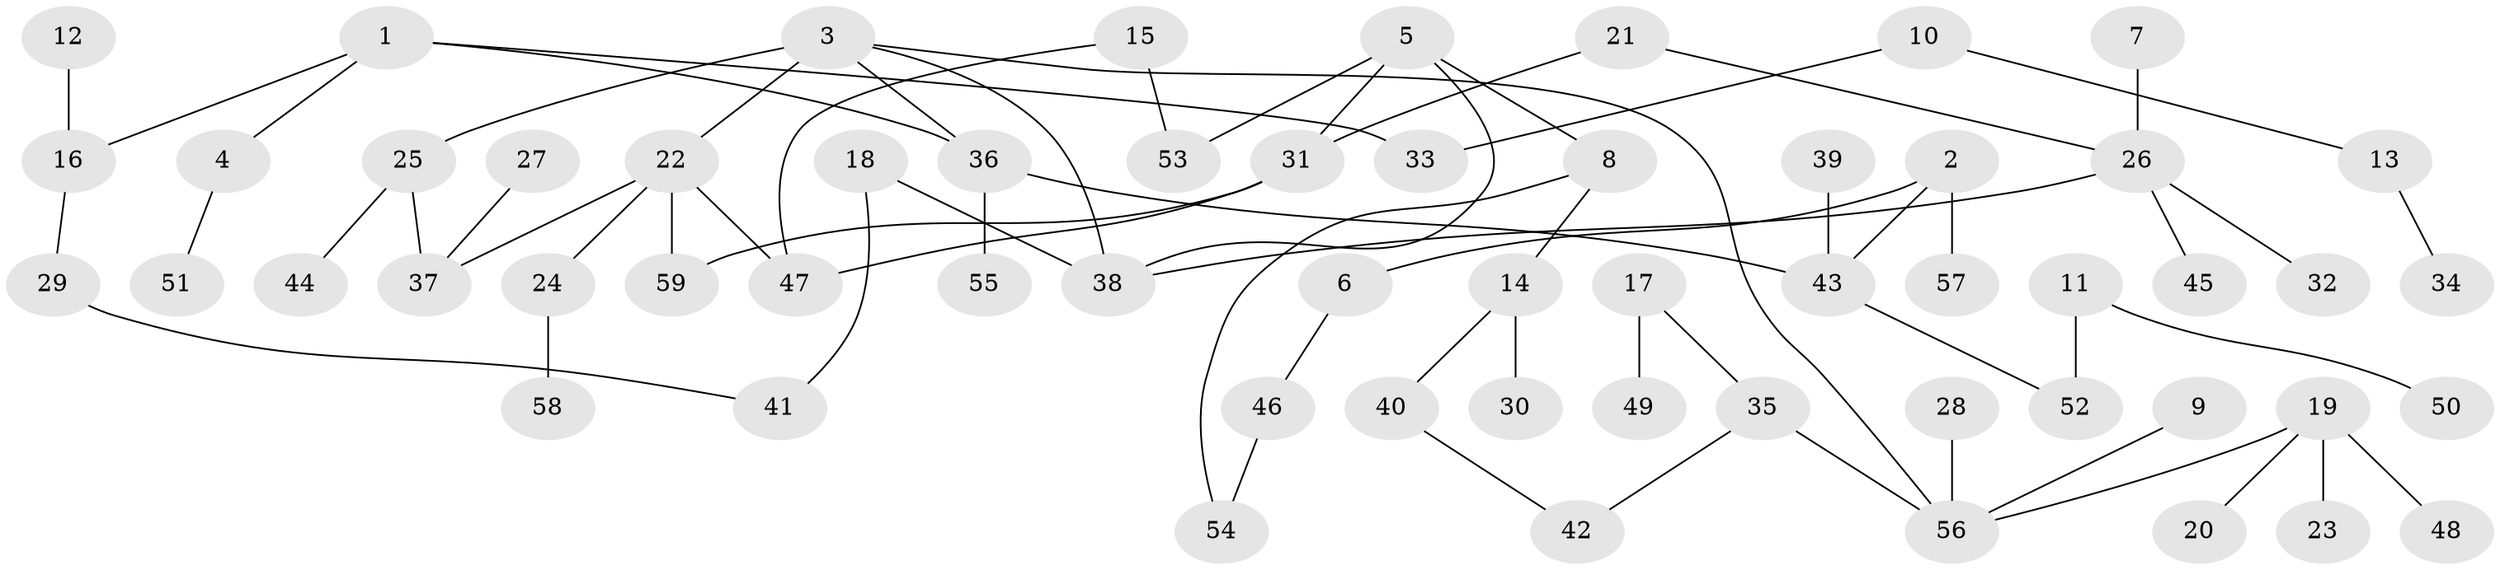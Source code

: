 // original degree distribution, {6: 0.02564102564102564, 7: 0.017094017094017096, 5: 0.042735042735042736, 1: 0.4017094017094017, 4: 0.05982905982905983, 3: 0.10256410256410256, 2: 0.3504273504273504}
// Generated by graph-tools (version 1.1) at 2025/01/03/09/25 03:01:02]
// undirected, 59 vertices, 66 edges
graph export_dot {
graph [start="1"]
  node [color=gray90,style=filled];
  1;
  2;
  3;
  4;
  5;
  6;
  7;
  8;
  9;
  10;
  11;
  12;
  13;
  14;
  15;
  16;
  17;
  18;
  19;
  20;
  21;
  22;
  23;
  24;
  25;
  26;
  27;
  28;
  29;
  30;
  31;
  32;
  33;
  34;
  35;
  36;
  37;
  38;
  39;
  40;
  41;
  42;
  43;
  44;
  45;
  46;
  47;
  48;
  49;
  50;
  51;
  52;
  53;
  54;
  55;
  56;
  57;
  58;
  59;
  1 -- 4 [weight=1.0];
  1 -- 16 [weight=1.0];
  1 -- 33 [weight=1.0];
  1 -- 36 [weight=1.0];
  2 -- 6 [weight=1.0];
  2 -- 43 [weight=1.0];
  2 -- 57 [weight=1.0];
  3 -- 22 [weight=2.0];
  3 -- 25 [weight=1.0];
  3 -- 36 [weight=1.0];
  3 -- 38 [weight=1.0];
  3 -- 56 [weight=1.0];
  4 -- 51 [weight=1.0];
  5 -- 8 [weight=1.0];
  5 -- 31 [weight=1.0];
  5 -- 38 [weight=1.0];
  5 -- 53 [weight=1.0];
  6 -- 46 [weight=1.0];
  7 -- 26 [weight=1.0];
  8 -- 14 [weight=1.0];
  8 -- 54 [weight=1.0];
  9 -- 56 [weight=1.0];
  10 -- 13 [weight=1.0];
  10 -- 33 [weight=1.0];
  11 -- 50 [weight=1.0];
  11 -- 52 [weight=1.0];
  12 -- 16 [weight=1.0];
  13 -- 34 [weight=1.0];
  14 -- 30 [weight=1.0];
  14 -- 40 [weight=1.0];
  15 -- 47 [weight=1.0];
  15 -- 53 [weight=1.0];
  16 -- 29 [weight=1.0];
  17 -- 35 [weight=1.0];
  17 -- 49 [weight=1.0];
  18 -- 38 [weight=1.0];
  18 -- 41 [weight=1.0];
  19 -- 20 [weight=1.0];
  19 -- 23 [weight=1.0];
  19 -- 48 [weight=1.0];
  19 -- 56 [weight=1.0];
  21 -- 26 [weight=1.0];
  21 -- 31 [weight=1.0];
  22 -- 24 [weight=1.0];
  22 -- 37 [weight=1.0];
  22 -- 47 [weight=1.0];
  22 -- 59 [weight=1.0];
  24 -- 58 [weight=1.0];
  25 -- 37 [weight=1.0];
  25 -- 44 [weight=1.0];
  26 -- 32 [weight=1.0];
  26 -- 38 [weight=1.0];
  26 -- 45 [weight=1.0];
  27 -- 37 [weight=1.0];
  28 -- 56 [weight=1.0];
  29 -- 41 [weight=1.0];
  31 -- 47 [weight=1.0];
  31 -- 59 [weight=1.0];
  35 -- 42 [weight=1.0];
  35 -- 56 [weight=1.0];
  36 -- 43 [weight=1.0];
  36 -- 55 [weight=1.0];
  39 -- 43 [weight=1.0];
  40 -- 42 [weight=1.0];
  43 -- 52 [weight=1.0];
  46 -- 54 [weight=1.0];
}
